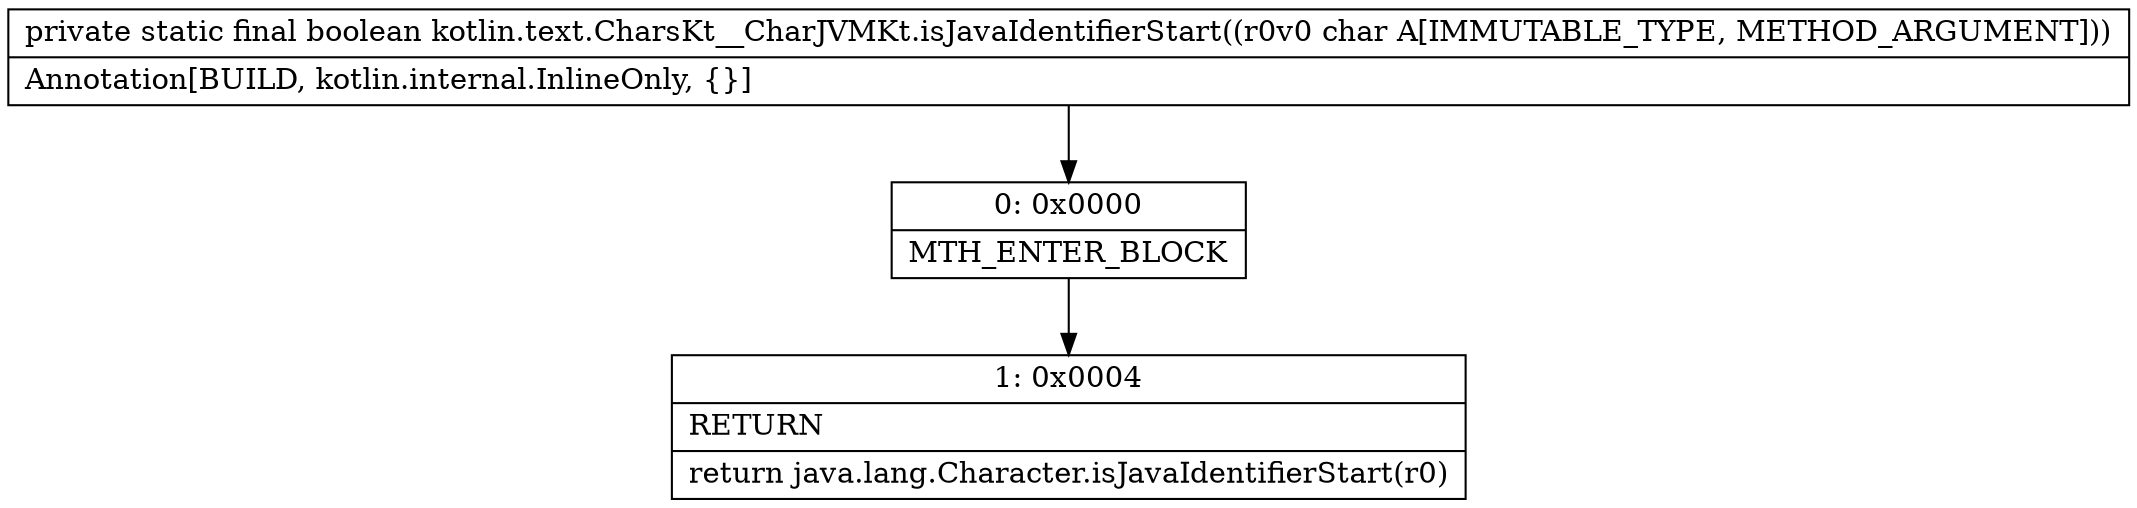 digraph "CFG forkotlin.text.CharsKt__CharJVMKt.isJavaIdentifierStart(C)Z" {
Node_0 [shape=record,label="{0\:\ 0x0000|MTH_ENTER_BLOCK\l}"];
Node_1 [shape=record,label="{1\:\ 0x0004|RETURN\l|return java.lang.Character.isJavaIdentifierStart(r0)\l}"];
MethodNode[shape=record,label="{private static final boolean kotlin.text.CharsKt__CharJVMKt.isJavaIdentifierStart((r0v0 char A[IMMUTABLE_TYPE, METHOD_ARGUMENT]))  | Annotation[BUILD, kotlin.internal.InlineOnly, \{\}]\l}"];
MethodNode -> Node_0;
Node_0 -> Node_1;
}

